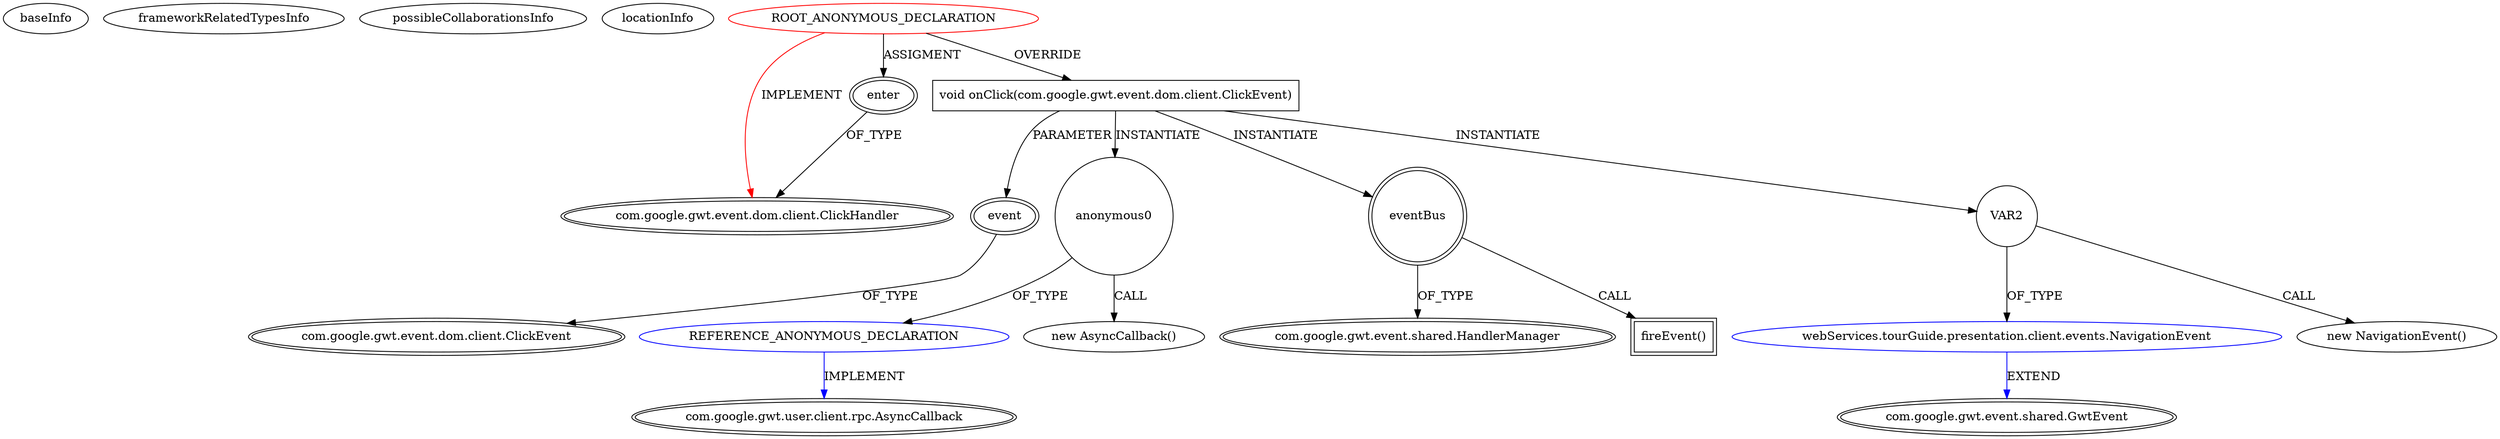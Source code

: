 digraph {
baseInfo[graphId=4682,category="extension_graph",isAnonymous=true,possibleRelation=true]
frameworkRelatedTypesInfo[0="com.google.gwt.event.dom.client.ClickHandler"]
possibleCollaborationsInfo[0="4682~OVERRIDING_METHOD_DECLARATION-INSTANTIATION-~com.google.gwt.event.dom.client.ClickHandler ~com.google.gwt.event.shared.GwtEvent ~true~false",1="4682~OVERRIDING_METHOD_DECLARATION-INSTANTIATION-~com.google.gwt.event.dom.client.ClickHandler ~com.google.gwt.user.client.rpc.AsyncCallback ~true~true"]
locationInfo[projectName="wuiidl-webservice",filePath="/wuiidl-webservice/webservice-master/tourGuide/src/webServices/tourGuide/presentation/client/presenters/LoginPresenter.java",contextSignature="LoginPresenter",graphId="4682"]
0[label="ROOT_ANONYMOUS_DECLARATION",vertexType="ROOT_ANONYMOUS_DECLARATION",isFrameworkType=false,color=red]
1[label="com.google.gwt.event.dom.client.ClickHandler",vertexType="FRAMEWORK_INTERFACE_TYPE",isFrameworkType=true,peripheries=2]
2[label="enter",vertexType="OUTSIDE_VARIABLE_EXPRESION",isFrameworkType=true,peripheries=2]
4[label="void onClick(com.google.gwt.event.dom.client.ClickEvent)",vertexType="OVERRIDING_METHOD_DECLARATION",isFrameworkType=false,shape=box]
5[label="event",vertexType="PARAMETER_DECLARATION",isFrameworkType=true,peripheries=2]
6[label="com.google.gwt.event.dom.client.ClickEvent",vertexType="FRAMEWORK_CLASS_TYPE",isFrameworkType=true,peripheries=2]
8[label="anonymous0",vertexType="VARIABLE_EXPRESION",isFrameworkType=false,shape=circle]
9[label="REFERENCE_ANONYMOUS_DECLARATION",vertexType="REFERENCE_ANONYMOUS_DECLARATION",isFrameworkType=false,color=blue]
10[label="com.google.gwt.user.client.rpc.AsyncCallback",vertexType="FRAMEWORK_INTERFACE_TYPE",isFrameworkType=true,peripheries=2]
7[label="new AsyncCallback()",vertexType="CONSTRUCTOR_CALL",isFrameworkType=false]
11[label="eventBus",vertexType="VARIABLE_EXPRESION",isFrameworkType=true,peripheries=2,shape=circle]
13[label="com.google.gwt.event.shared.HandlerManager",vertexType="FRAMEWORK_CLASS_TYPE",isFrameworkType=true,peripheries=2]
12[label="fireEvent()",vertexType="INSIDE_CALL",isFrameworkType=true,peripheries=2,shape=box]
15[label="VAR2",vertexType="VARIABLE_EXPRESION",isFrameworkType=false,shape=circle]
16[label="webServices.tourGuide.presentation.client.events.NavigationEvent",vertexType="REFERENCE_CLIENT_CLASS_DECLARATION",isFrameworkType=false,color=blue]
17[label="com.google.gwt.event.shared.GwtEvent",vertexType="FRAMEWORK_CLASS_TYPE",isFrameworkType=true,peripheries=2]
14[label="new NavigationEvent()",vertexType="CONSTRUCTOR_CALL",isFrameworkType=false]
0->1[label="IMPLEMENT",color=red]
0->2[label="ASSIGMENT"]
2->1[label="OF_TYPE"]
0->4[label="OVERRIDE"]
5->6[label="OF_TYPE"]
4->5[label="PARAMETER"]
4->8[label="INSTANTIATE"]
9->10[label="IMPLEMENT",color=blue]
8->9[label="OF_TYPE"]
8->7[label="CALL"]
4->11[label="INSTANTIATE"]
11->13[label="OF_TYPE"]
11->12[label="CALL"]
4->15[label="INSTANTIATE"]
16->17[label="EXTEND",color=blue]
15->16[label="OF_TYPE"]
15->14[label="CALL"]
}
